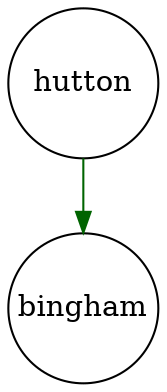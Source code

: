 digraph fullagr_hutton_bingham { 
 K=0.6 
 "hutton" -> { "bingham" } [color="darkgreen", arrowhead="normal", penwidth=1, href="#216"]; 
 "hutton" [shape="circle", fixedsize="true", height=1, width=1, style="filled", fillcolor="white", href="#hutton"]; 
 "bingham" [shape="circle", fixedsize="true", height=1, width=1, style="filled", fillcolor="white", href="#bingham"]; 

}